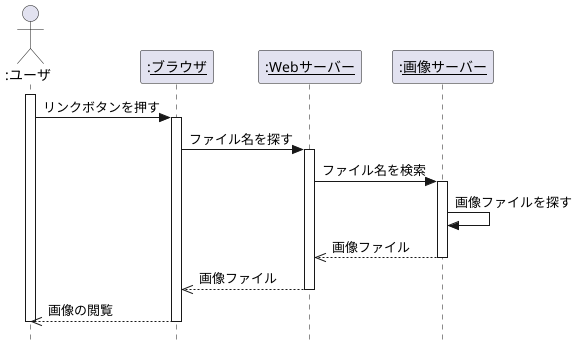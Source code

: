 @startuml 画像検索
hide footbox
skinparam style strictuml

    actor ":ユーザ" as u
    participant ":<u>ブラウザ</u>" as b
    participant ":<u>Webサーバー</u>" as w
    participant ":<u>画像サーバー</u>" as p

    activate u
        u -> b: リンクボタンを押す
        activate b
            b -> w: ファイル名を探す
            activate w
                w -> p: ファイル名を検索
                activate p
                    p -> p: 画像ファイルを探す
                    w <<-- p:画像ファイル
                deactivate p
                b <<-- w:画像ファイル
            deactivate w
            u <<-- b:画像の閲覧
        deactivate b
    deactivate u
@enduml